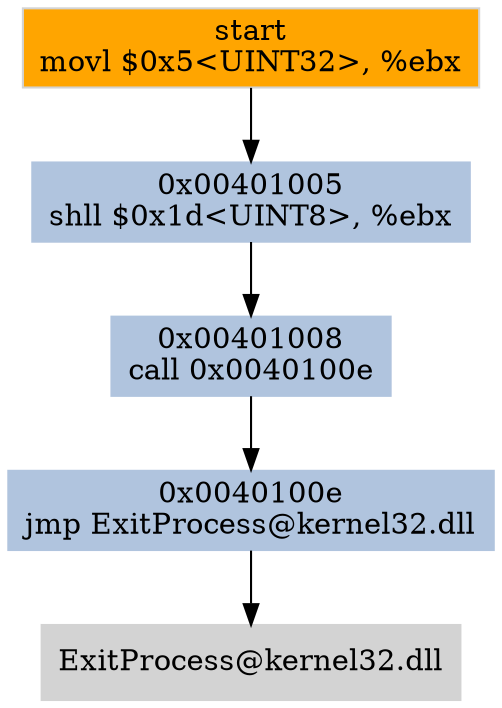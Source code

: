 digraph G {
node[shape=rectangle,style=filled,fillcolor=lightsteelblue,color=lightsteelblue]
bgcolor="transparent"
a0x00401000movl_0x5UINT32_ebx[label="start\nmovl $0x5<UINT32>, %ebx",color="lightgrey",fillcolor="orange"];
a0x00401005shll_0x1dUINT8_ebx[label="0x00401005\nshll $0x1d<UINT8>, %ebx"];
a0x00401008call_0x0040100e[label="0x00401008\ncall 0x0040100e"];
a0x0040100ejmp_ExitProcess_kernel32_dll[label="0x0040100e\njmp ExitProcess@kernel32.dll"];
ExitProcess_kernel32_dll[label="ExitProcess@kernel32.dll",color="lightgrey",fillcolor="lightgrey"];
a0x00401000movl_0x5UINT32_ebx -> a0x00401005shll_0x1dUINT8_ebx [color="#000000"];
a0x00401005shll_0x1dUINT8_ebx -> a0x00401008call_0x0040100e [color="#000000"];
a0x00401008call_0x0040100e -> a0x0040100ejmp_ExitProcess_kernel32_dll [color="#000000"];
a0x0040100ejmp_ExitProcess_kernel32_dll -> ExitProcess_kernel32_dll [color="#000000"];
}
